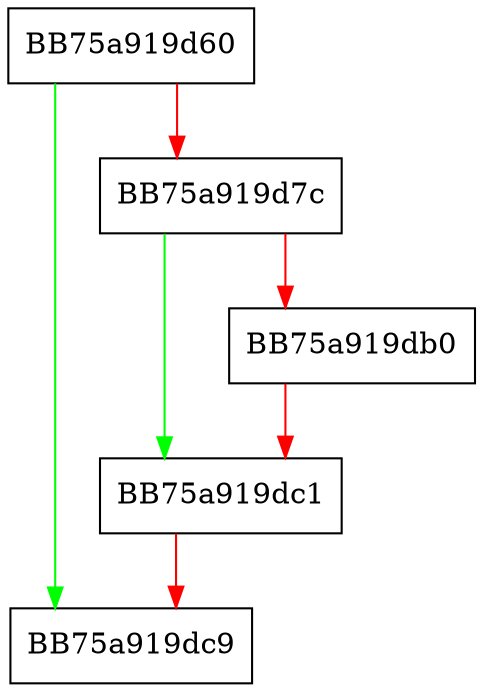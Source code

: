 digraph _Do_call {
  node [shape="box"];
  graph [splines=ortho];
  BB75a919d60 -> BB75a919dc9 [color="green"];
  BB75a919d60 -> BB75a919d7c [color="red"];
  BB75a919d7c -> BB75a919dc1 [color="green"];
  BB75a919d7c -> BB75a919db0 [color="red"];
  BB75a919db0 -> BB75a919dc1 [color="red"];
  BB75a919dc1 -> BB75a919dc9 [color="red"];
}
